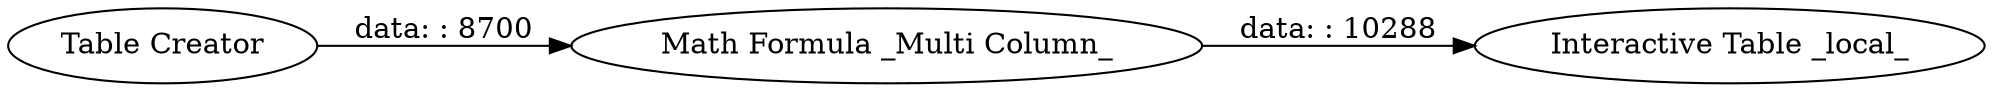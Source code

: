 digraph {
	"2885975583603237677_5" [label="Table Creator"]
	"2885975583603237677_6" [label="Math Formula _Multi Column_"]
	"2885975583603237677_7" [label="Interactive Table _local_"]
	"2885975583603237677_5" -> "2885975583603237677_6" [label="data: : 8700"]
	"2885975583603237677_6" -> "2885975583603237677_7" [label="data: : 10288"]
	rankdir=LR
}
